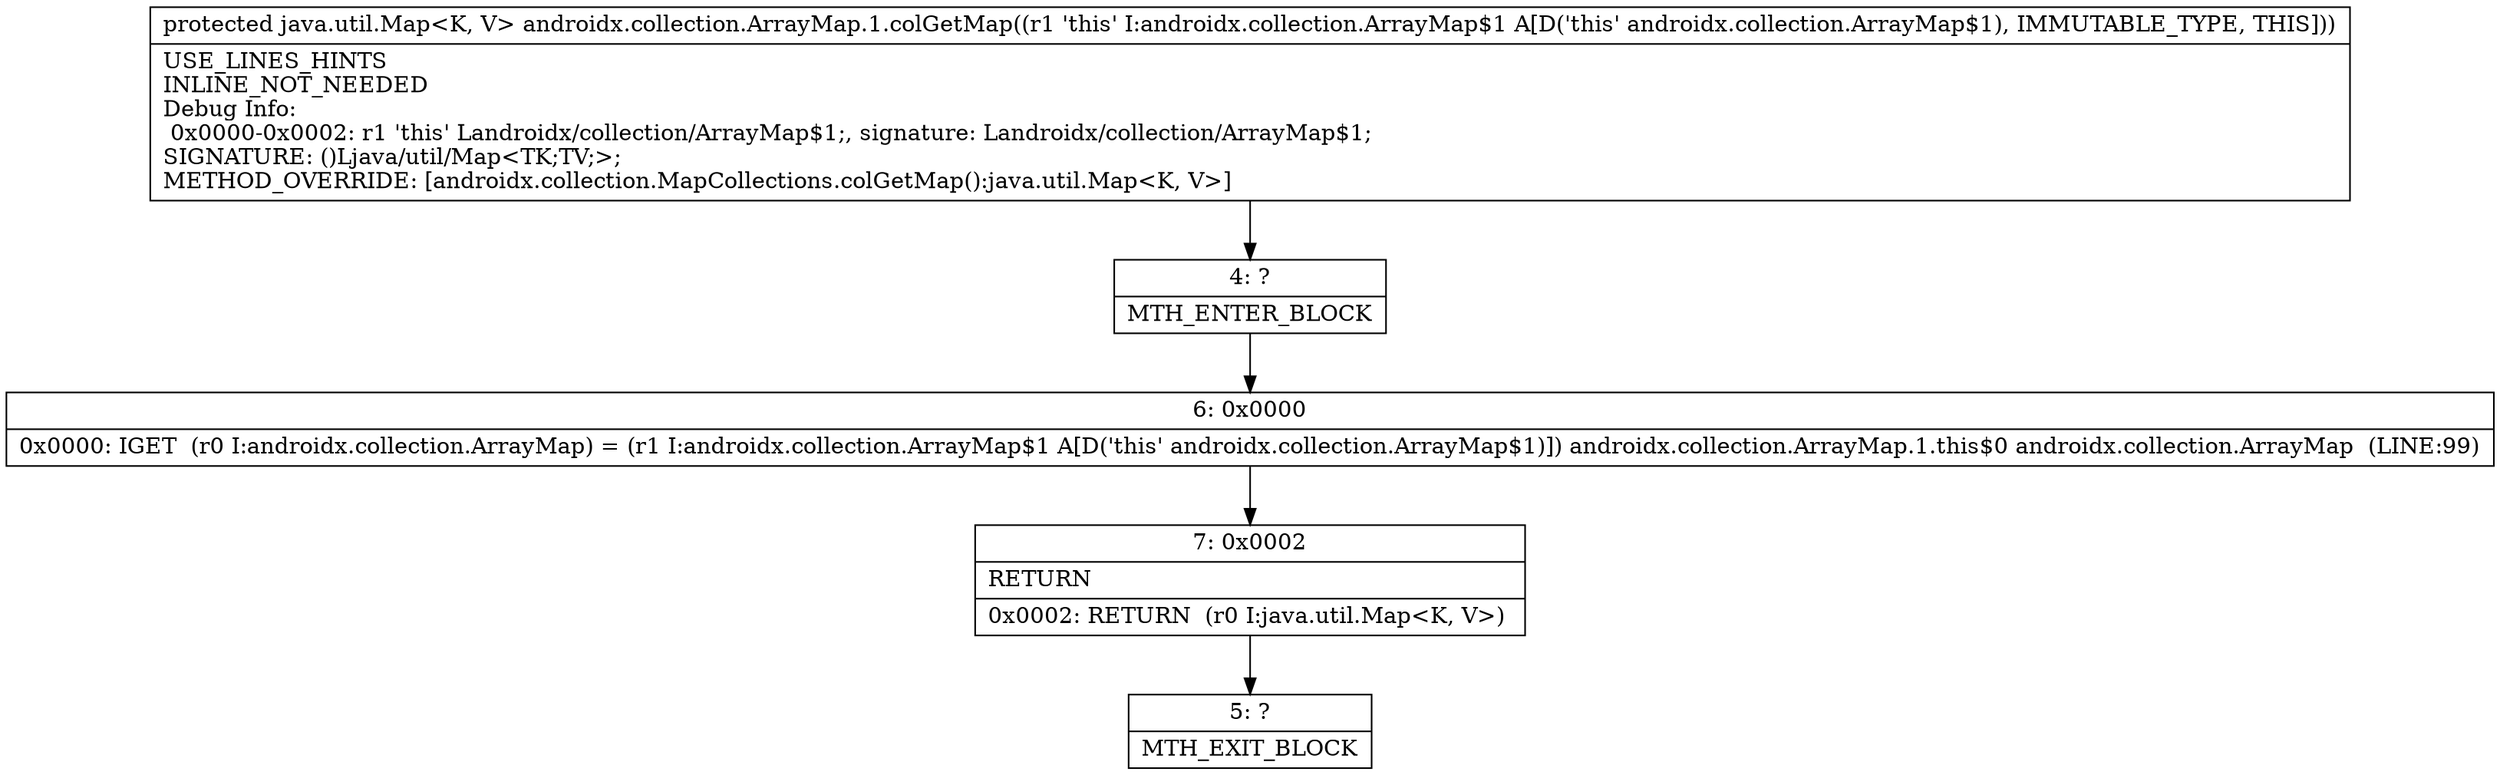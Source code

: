digraph "CFG forandroidx.collection.ArrayMap.1.colGetMap()Ljava\/util\/Map;" {
Node_4 [shape=record,label="{4\:\ ?|MTH_ENTER_BLOCK\l}"];
Node_6 [shape=record,label="{6\:\ 0x0000|0x0000: IGET  (r0 I:androidx.collection.ArrayMap) = (r1 I:androidx.collection.ArrayMap$1 A[D('this' androidx.collection.ArrayMap$1)]) androidx.collection.ArrayMap.1.this$0 androidx.collection.ArrayMap  (LINE:99)\l}"];
Node_7 [shape=record,label="{7\:\ 0x0002|RETURN\l|0x0002: RETURN  (r0 I:java.util.Map\<K, V\>) \l}"];
Node_5 [shape=record,label="{5\:\ ?|MTH_EXIT_BLOCK\l}"];
MethodNode[shape=record,label="{protected java.util.Map\<K, V\> androidx.collection.ArrayMap.1.colGetMap((r1 'this' I:androidx.collection.ArrayMap$1 A[D('this' androidx.collection.ArrayMap$1), IMMUTABLE_TYPE, THIS]))  | USE_LINES_HINTS\lINLINE_NOT_NEEDED\lDebug Info:\l  0x0000\-0x0002: r1 'this' Landroidx\/collection\/ArrayMap$1;, signature: Landroidx\/collection\/ArrayMap$1;\lSIGNATURE: ()Ljava\/util\/Map\<TK;TV;\>;\lMETHOD_OVERRIDE: [androidx.collection.MapCollections.colGetMap():java.util.Map\<K, V\>]\l}"];
MethodNode -> Node_4;Node_4 -> Node_6;
Node_6 -> Node_7;
Node_7 -> Node_5;
}

